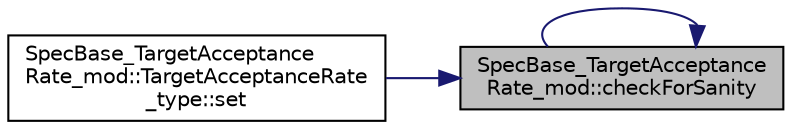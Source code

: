 digraph "SpecBase_TargetAcceptanceRate_mod::checkForSanity"
{
 // LATEX_PDF_SIZE
  edge [fontname="Helvetica",fontsize="10",labelfontname="Helvetica",labelfontsize="10"];
  node [fontname="Helvetica",fontsize="10",shape=record];
  rankdir="RL";
  Node1 [label="SpecBase_TargetAcceptance\lRate_mod::checkForSanity",height=0.2,width=0.4,color="black", fillcolor="grey75", style="filled", fontcolor="black",tooltip=" "];
  Node1 -> Node1 [dir="back",color="midnightblue",fontsize="10",style="solid",fontname="Helvetica"];
  Node1 -> Node2 [dir="back",color="midnightblue",fontsize="10",style="solid",fontname="Helvetica"];
  Node2 [label="SpecBase_TargetAcceptance\lRate_mod::TargetAcceptanceRate\l_type::set",height=0.2,width=0.4,color="black", fillcolor="white", style="filled",URL="$structSpecBase__TargetAcceptanceRate__mod_1_1TargetAcceptanceRate__type.html#a0258d1a51ebb5d3ab5e2204f05061c41",tooltip=" "];
}
